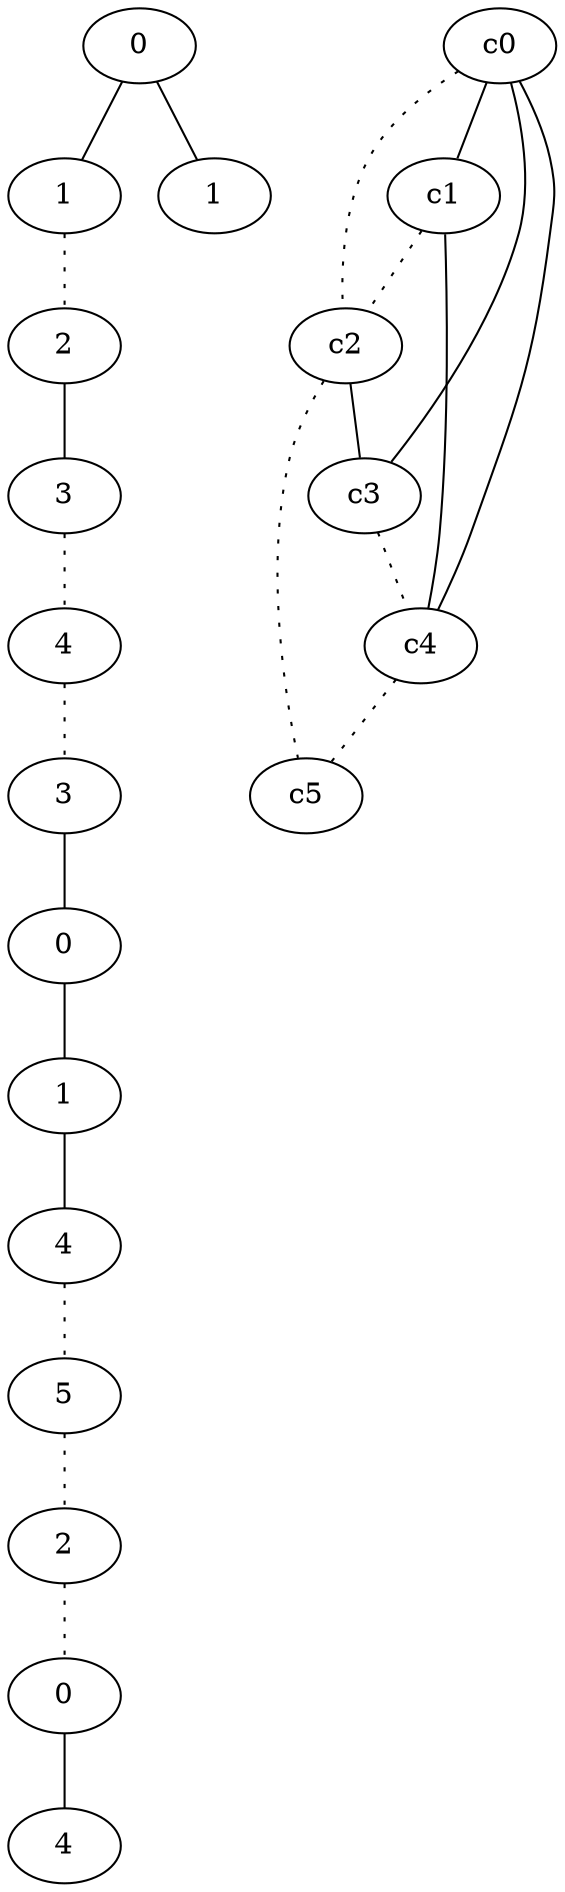 graph {
a0[label=0];
a1[label=1];
a2[label=2];
a3[label=3];
a4[label=4];
a5[label=3];
a6[label=0];
a7[label=1];
a8[label=4];
a9[label=5];
a10[label=2];
a11[label=0];
a12[label=4];
a13[label=1];
a0 -- a1;
a0 -- a13;
a1 -- a2 [style=dotted];
a2 -- a3;
a3 -- a4 [style=dotted];
a4 -- a5 [style=dotted];
a5 -- a6;
a6 -- a7;
a7 -- a8;
a8 -- a9 [style=dotted];
a9 -- a10 [style=dotted];
a10 -- a11 [style=dotted];
a11 -- a12;
c0 -- c1;
c0 -- c2 [style=dotted];
c0 -- c3;
c0 -- c4;
c1 -- c2 [style=dotted];
c1 -- c4;
c2 -- c3;
c2 -- c5 [style=dotted];
c3 -- c4 [style=dotted];
c4 -- c5 [style=dotted];
}
